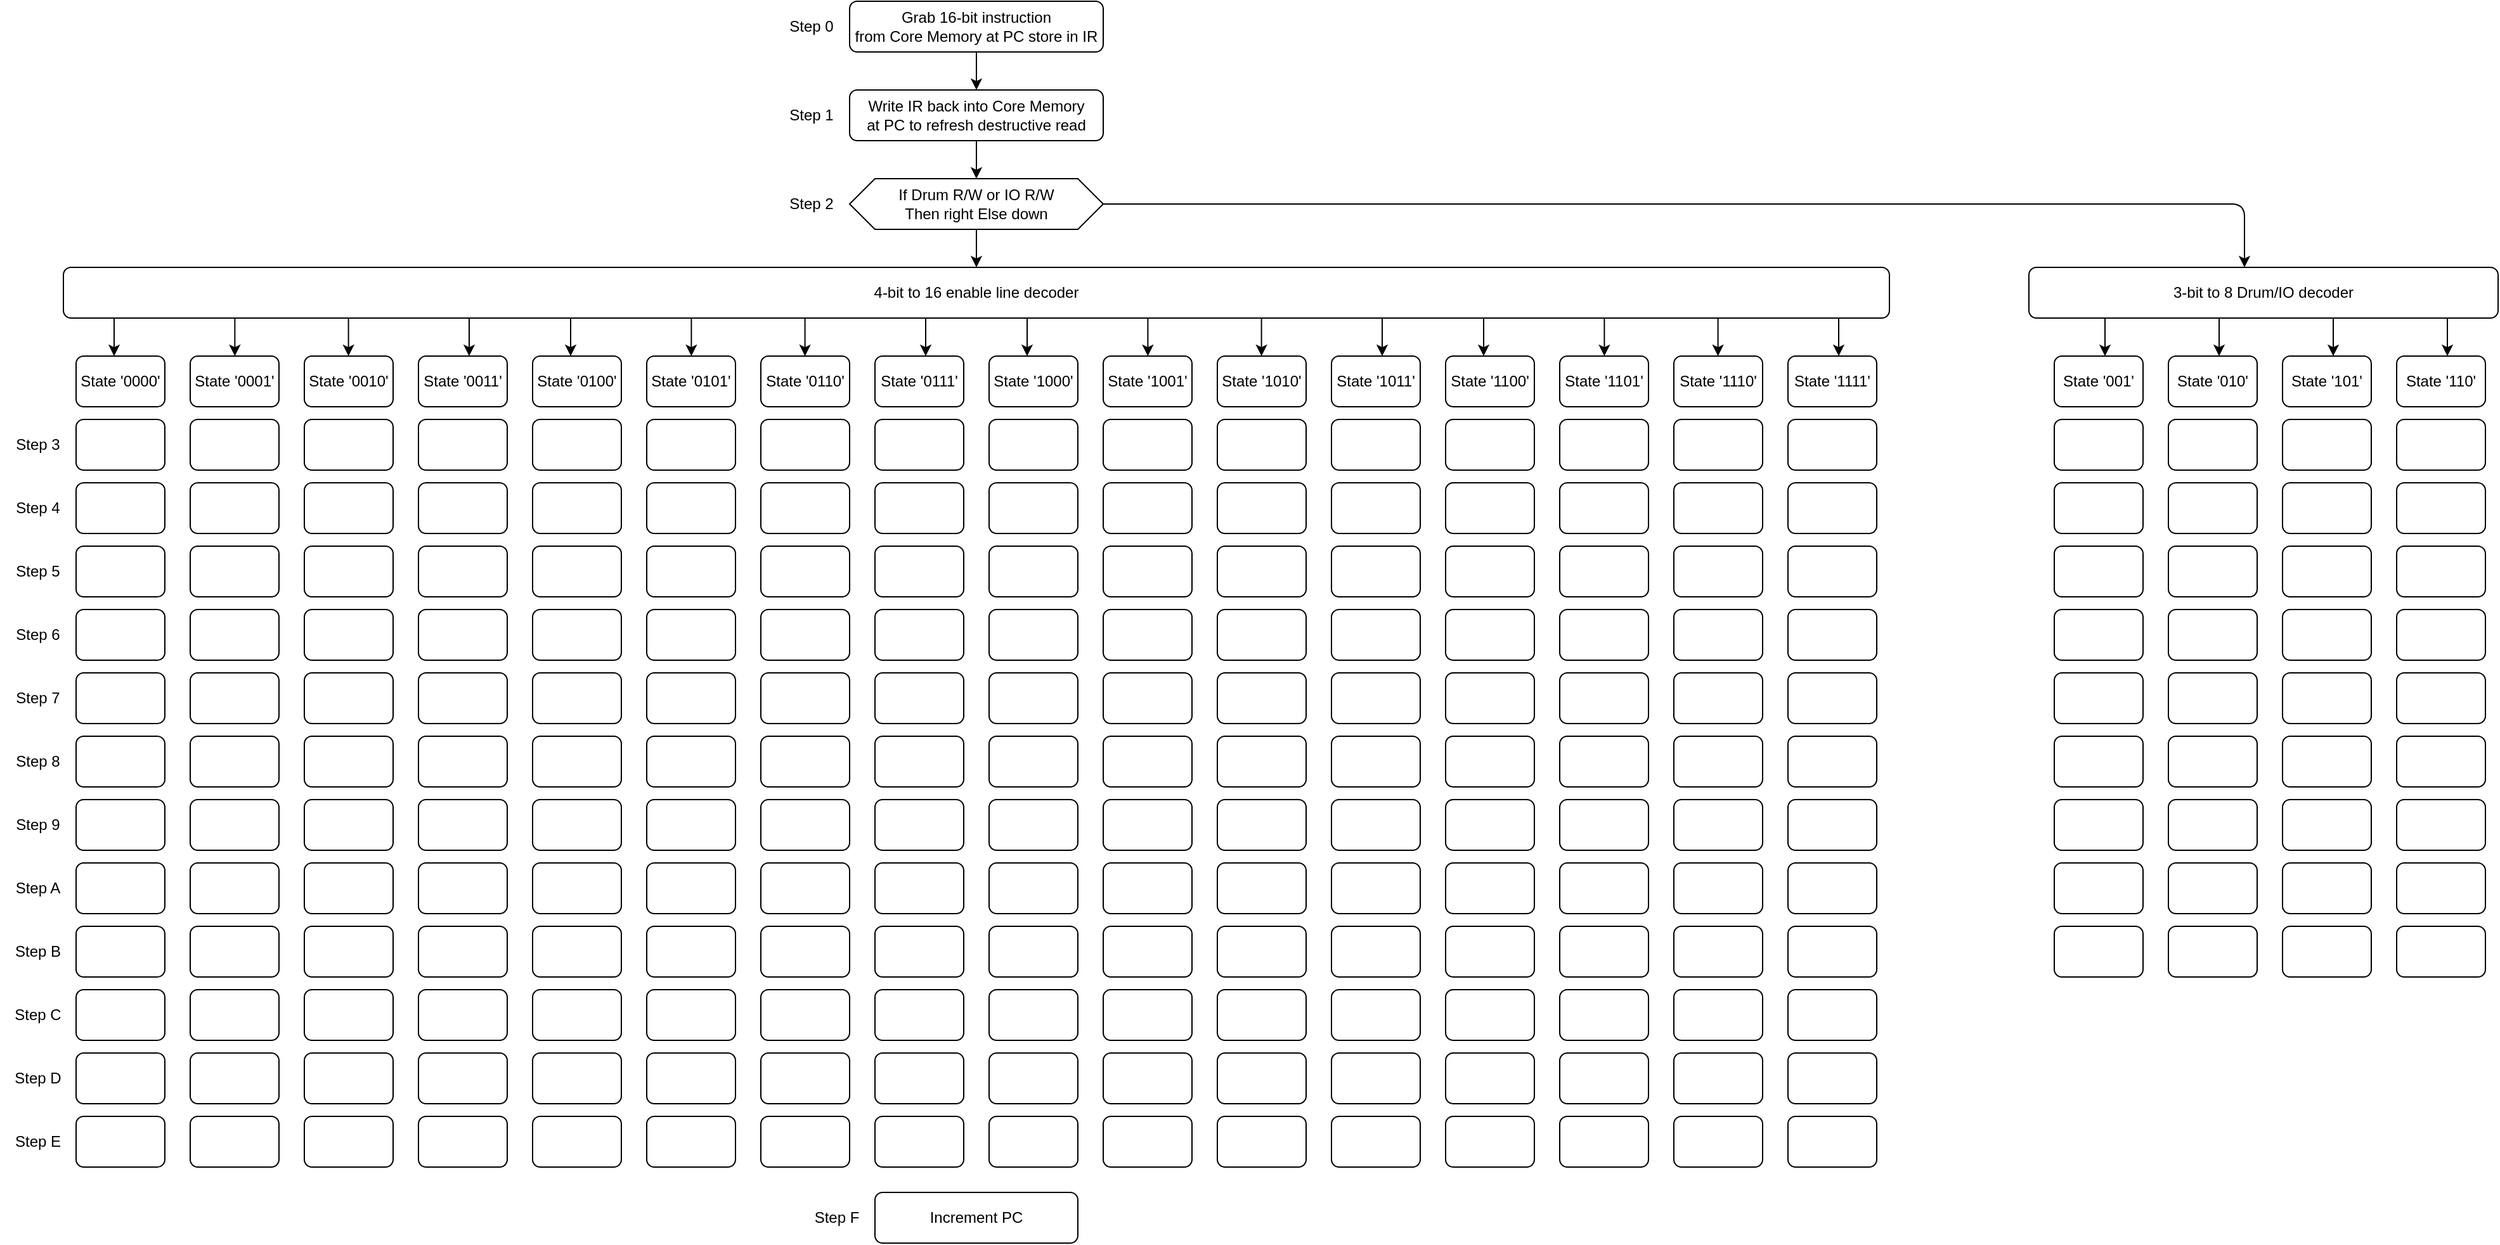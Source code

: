 <mxfile version="24.7.17">
  <diagram name="Page-1" id="-ZOmzpzyz5TQpYy-jb5N">
    <mxGraphModel dx="3240" dy="1407" grid="1" gridSize="10" guides="1" tooltips="1" connect="1" arrows="1" fold="1" page="1" pageScale="1" pageWidth="850" pageHeight="1100" math="0" shadow="0">
      <root>
        <mxCell id="0" />
        <mxCell id="1" parent="0" />
        <mxCell id="iZeeqE-felRHn36er2oS-2" value="If Drum R/W or IO R/W&lt;div&gt;Then right&amp;nbsp;&lt;span style=&quot;background-color: initial;&quot;&gt;Else down&lt;/span&gt;&lt;/div&gt;" style="shape=hexagon;perimeter=hexagonPerimeter2;whiteSpace=wrap;html=1;fixedSize=1;" parent="1" vertex="1">
          <mxGeometry x="-100" y="220" width="200" height="40" as="geometry" />
        </mxCell>
        <mxCell id="iZeeqE-felRHn36er2oS-7" value="Grab 16-bit instruction&lt;div&gt;from Core Memory at PC store in IR&lt;/div&gt;" style="rounded=1;whiteSpace=wrap;html=1;" parent="1" vertex="1">
          <mxGeometry x="-100" y="80" width="200" height="40" as="geometry" />
        </mxCell>
        <mxCell id="iZeeqE-felRHn36er2oS-17" value="State &#39;0000&#39;" style="rounded=1;whiteSpace=wrap;html=1;" parent="1" vertex="1">
          <mxGeometry x="-710" y="360" width="70" height="40" as="geometry" />
        </mxCell>
        <mxCell id="iZeeqE-felRHn36er2oS-18" value="" style="endArrow=classic;html=1;rounded=0;exitX=0.5;exitY=1;exitDx=0;exitDy=0;entryX=0.5;entryY=0;entryDx=0;entryDy=0;" parent="1" source="iZeeqE-felRHn36er2oS-7" edge="1">
          <mxGeometry width="50" height="50" relative="1" as="geometry">
            <mxPoint x="100" y="140" as="sourcePoint" />
            <mxPoint y="150" as="targetPoint" />
          </mxGeometry>
        </mxCell>
        <mxCell id="HW3E6B3zxRdl9fnHACI2-1" value="State &#39;0001&#39;" style="rounded=1;whiteSpace=wrap;html=1;" parent="1" vertex="1">
          <mxGeometry x="-620" y="360" width="70" height="40" as="geometry" />
        </mxCell>
        <mxCell id="HW3E6B3zxRdl9fnHACI2-2" value="State &#39;0010&#39;" style="rounded=1;whiteSpace=wrap;html=1;" parent="1" vertex="1">
          <mxGeometry x="-530" y="360" width="70" height="40" as="geometry" />
        </mxCell>
        <mxCell id="HW3E6B3zxRdl9fnHACI2-3" value="State &#39;0011&#39;" style="rounded=1;whiteSpace=wrap;html=1;" parent="1" vertex="1">
          <mxGeometry x="-440" y="360" width="70" height="40" as="geometry" />
        </mxCell>
        <mxCell id="HW3E6B3zxRdl9fnHACI2-4" value="State &#39;0100&#39;" style="rounded=1;whiteSpace=wrap;html=1;" parent="1" vertex="1">
          <mxGeometry x="-350" y="360" width="70" height="40" as="geometry" />
        </mxCell>
        <mxCell id="HW3E6B3zxRdl9fnHACI2-5" value="State &#39;0101&#39;" style="rounded=1;whiteSpace=wrap;html=1;" parent="1" vertex="1">
          <mxGeometry x="-260" y="360" width="70" height="40" as="geometry" />
        </mxCell>
        <mxCell id="HW3E6B3zxRdl9fnHACI2-6" value="State &#39;0110&#39;" style="rounded=1;whiteSpace=wrap;html=1;" parent="1" vertex="1">
          <mxGeometry x="-170" y="360" width="70" height="40" as="geometry" />
        </mxCell>
        <mxCell id="HW3E6B3zxRdl9fnHACI2-7" value="State &#39;0111&#39;" style="rounded=1;whiteSpace=wrap;html=1;" parent="1" vertex="1">
          <mxGeometry x="-80" y="360" width="70" height="40" as="geometry" />
        </mxCell>
        <mxCell id="HW3E6B3zxRdl9fnHACI2-8" value="State &#39;1000&#39;" style="rounded=1;whiteSpace=wrap;html=1;" parent="1" vertex="1">
          <mxGeometry x="10" y="360" width="70" height="40" as="geometry" />
        </mxCell>
        <mxCell id="HW3E6B3zxRdl9fnHACI2-9" value="State &#39;1001&#39;" style="rounded=1;whiteSpace=wrap;html=1;" parent="1" vertex="1">
          <mxGeometry x="100" y="360" width="70" height="40" as="geometry" />
        </mxCell>
        <mxCell id="HW3E6B3zxRdl9fnHACI2-10" value="State &#39;1010&#39;" style="rounded=1;whiteSpace=wrap;html=1;" parent="1" vertex="1">
          <mxGeometry x="190" y="360" width="70" height="40" as="geometry" />
        </mxCell>
        <mxCell id="HW3E6B3zxRdl9fnHACI2-11" value="State &#39;1011&#39;" style="rounded=1;whiteSpace=wrap;html=1;" parent="1" vertex="1">
          <mxGeometry x="280" y="360" width="70" height="40" as="geometry" />
        </mxCell>
        <mxCell id="HW3E6B3zxRdl9fnHACI2-12" value="State &#39;1100&#39;" style="rounded=1;whiteSpace=wrap;html=1;" parent="1" vertex="1">
          <mxGeometry x="370" y="360" width="70" height="40" as="geometry" />
        </mxCell>
        <mxCell id="HW3E6B3zxRdl9fnHACI2-13" value="State &#39;1101&#39;" style="rounded=1;whiteSpace=wrap;html=1;" parent="1" vertex="1">
          <mxGeometry x="460" y="360" width="70" height="40" as="geometry" />
        </mxCell>
        <mxCell id="HW3E6B3zxRdl9fnHACI2-14" value="State &#39;1110&#39;" style="rounded=1;whiteSpace=wrap;html=1;" parent="1" vertex="1">
          <mxGeometry x="550" y="360" width="70" height="40" as="geometry" />
        </mxCell>
        <mxCell id="HW3E6B3zxRdl9fnHACI2-15" value="State &#39;1111&#39;" style="rounded=1;whiteSpace=wrap;html=1;" parent="1" vertex="1">
          <mxGeometry x="640" y="360" width="70" height="40" as="geometry" />
        </mxCell>
        <mxCell id="HW3E6B3zxRdl9fnHACI2-16" value="Step 0" style="text;html=1;align=center;verticalAlign=middle;whiteSpace=wrap;rounded=0;" parent="1" vertex="1">
          <mxGeometry x="-160" y="85" width="60" height="30" as="geometry" />
        </mxCell>
        <mxCell id="HW3E6B3zxRdl9fnHACI2-17" value="Step 1" style="text;html=1;align=center;verticalAlign=middle;whiteSpace=wrap;rounded=0;" parent="1" vertex="1">
          <mxGeometry x="-160" y="155" width="60" height="30" as="geometry" />
        </mxCell>
        <mxCell id="HW3E6B3zxRdl9fnHACI2-18" value="Step 2" style="text;html=1;align=center;verticalAlign=middle;whiteSpace=wrap;rounded=0;" parent="1" vertex="1">
          <mxGeometry x="-160" y="225" width="60" height="30" as="geometry" />
        </mxCell>
        <mxCell id="HW3E6B3zxRdl9fnHACI2-20" value="Step 3" style="text;html=1;align=center;verticalAlign=middle;whiteSpace=wrap;rounded=0;" parent="1" vertex="1">
          <mxGeometry x="-770" y="415" width="60" height="30" as="geometry" />
        </mxCell>
        <mxCell id="HW3E6B3zxRdl9fnHACI2-21" value="Step 4" style="text;html=1;align=center;verticalAlign=middle;whiteSpace=wrap;rounded=0;" parent="1" vertex="1">
          <mxGeometry x="-770" y="465" width="60" height="30" as="geometry" />
        </mxCell>
        <mxCell id="HW3E6B3zxRdl9fnHACI2-22" value="Step 5" style="text;html=1;align=center;verticalAlign=middle;whiteSpace=wrap;rounded=0;" parent="1" vertex="1">
          <mxGeometry x="-770" y="515" width="60" height="30" as="geometry" />
        </mxCell>
        <mxCell id="HW3E6B3zxRdl9fnHACI2-23" value="" style="rounded=1;whiteSpace=wrap;html=1;" parent="1" vertex="1">
          <mxGeometry x="-710" y="410" width="70" height="40" as="geometry" />
        </mxCell>
        <mxCell id="HW3E6B3zxRdl9fnHACI2-24" value="" style="rounded=1;whiteSpace=wrap;html=1;" parent="1" vertex="1">
          <mxGeometry x="-710" y="460" width="70" height="40" as="geometry" />
        </mxCell>
        <mxCell id="HW3E6B3zxRdl9fnHACI2-25" value="" style="rounded=1;whiteSpace=wrap;html=1;" parent="1" vertex="1">
          <mxGeometry x="-710" y="510" width="70" height="40" as="geometry" />
        </mxCell>
        <mxCell id="HW3E6B3zxRdl9fnHACI2-26" value="" style="rounded=1;whiteSpace=wrap;html=1;" parent="1" vertex="1">
          <mxGeometry x="-710" y="560" width="70" height="40" as="geometry" />
        </mxCell>
        <mxCell id="HW3E6B3zxRdl9fnHACI2-27" value="" style="rounded=1;whiteSpace=wrap;html=1;" parent="1" vertex="1">
          <mxGeometry x="-710" y="610" width="70" height="40" as="geometry" />
        </mxCell>
        <mxCell id="HW3E6B3zxRdl9fnHACI2-28" value="" style="rounded=1;whiteSpace=wrap;html=1;" parent="1" vertex="1">
          <mxGeometry x="-710" y="660" width="70" height="40" as="geometry" />
        </mxCell>
        <mxCell id="HW3E6B3zxRdl9fnHACI2-29" value="" style="rounded=1;whiteSpace=wrap;html=1;" parent="1" vertex="1">
          <mxGeometry x="-710" y="710" width="70" height="40" as="geometry" />
        </mxCell>
        <mxCell id="HW3E6B3zxRdl9fnHACI2-30" value="" style="rounded=1;whiteSpace=wrap;html=1;" parent="1" vertex="1">
          <mxGeometry x="-710" y="760" width="70" height="40" as="geometry" />
        </mxCell>
        <mxCell id="HW3E6B3zxRdl9fnHACI2-31" value="" style="rounded=1;whiteSpace=wrap;html=1;" parent="1" vertex="1">
          <mxGeometry x="-710" y="810" width="70" height="40" as="geometry" />
        </mxCell>
        <mxCell id="HW3E6B3zxRdl9fnHACI2-32" value="" style="rounded=1;whiteSpace=wrap;html=1;" parent="1" vertex="1">
          <mxGeometry x="-620" y="410" width="70" height="40" as="geometry" />
        </mxCell>
        <mxCell id="HW3E6B3zxRdl9fnHACI2-33" value="" style="rounded=1;whiteSpace=wrap;html=1;" parent="1" vertex="1">
          <mxGeometry x="-620" y="460" width="70" height="40" as="geometry" />
        </mxCell>
        <mxCell id="HW3E6B3zxRdl9fnHACI2-34" value="" style="rounded=1;whiteSpace=wrap;html=1;" parent="1" vertex="1">
          <mxGeometry x="-620" y="510" width="70" height="40" as="geometry" />
        </mxCell>
        <mxCell id="HW3E6B3zxRdl9fnHACI2-35" value="" style="rounded=1;whiteSpace=wrap;html=1;" parent="1" vertex="1">
          <mxGeometry x="-620" y="560" width="70" height="40" as="geometry" />
        </mxCell>
        <mxCell id="HW3E6B3zxRdl9fnHACI2-36" value="" style="rounded=1;whiteSpace=wrap;html=1;" parent="1" vertex="1">
          <mxGeometry x="-620" y="610" width="70" height="40" as="geometry" />
        </mxCell>
        <mxCell id="HW3E6B3zxRdl9fnHACI2-37" value="" style="rounded=1;whiteSpace=wrap;html=1;" parent="1" vertex="1">
          <mxGeometry x="-620" y="660" width="70" height="40" as="geometry" />
        </mxCell>
        <mxCell id="HW3E6B3zxRdl9fnHACI2-38" value="" style="rounded=1;whiteSpace=wrap;html=1;" parent="1" vertex="1">
          <mxGeometry x="-620" y="710" width="70" height="40" as="geometry" />
        </mxCell>
        <mxCell id="HW3E6B3zxRdl9fnHACI2-39" value="" style="rounded=1;whiteSpace=wrap;html=1;" parent="1" vertex="1">
          <mxGeometry x="-620" y="760" width="70" height="40" as="geometry" />
        </mxCell>
        <mxCell id="HW3E6B3zxRdl9fnHACI2-40" value="" style="rounded=1;whiteSpace=wrap;html=1;" parent="1" vertex="1">
          <mxGeometry x="-620" y="810" width="70" height="40" as="geometry" />
        </mxCell>
        <mxCell id="HW3E6B3zxRdl9fnHACI2-41" value="" style="rounded=1;whiteSpace=wrap;html=1;" parent="1" vertex="1">
          <mxGeometry x="-530" y="410" width="70" height="40" as="geometry" />
        </mxCell>
        <mxCell id="HW3E6B3zxRdl9fnHACI2-42" value="" style="rounded=1;whiteSpace=wrap;html=1;" parent="1" vertex="1">
          <mxGeometry x="-530" y="460" width="70" height="40" as="geometry" />
        </mxCell>
        <mxCell id="HW3E6B3zxRdl9fnHACI2-43" value="" style="rounded=1;whiteSpace=wrap;html=1;" parent="1" vertex="1">
          <mxGeometry x="-530" y="510" width="70" height="40" as="geometry" />
        </mxCell>
        <mxCell id="HW3E6B3zxRdl9fnHACI2-44" value="" style="rounded=1;whiteSpace=wrap;html=1;" parent="1" vertex="1">
          <mxGeometry x="-530" y="560" width="70" height="40" as="geometry" />
        </mxCell>
        <mxCell id="HW3E6B3zxRdl9fnHACI2-45" value="" style="rounded=1;whiteSpace=wrap;html=1;" parent="1" vertex="1">
          <mxGeometry x="-530" y="610" width="70" height="40" as="geometry" />
        </mxCell>
        <mxCell id="HW3E6B3zxRdl9fnHACI2-46" value="" style="rounded=1;whiteSpace=wrap;html=1;" parent="1" vertex="1">
          <mxGeometry x="-530" y="660" width="70" height="40" as="geometry" />
        </mxCell>
        <mxCell id="HW3E6B3zxRdl9fnHACI2-47" value="" style="rounded=1;whiteSpace=wrap;html=1;" parent="1" vertex="1">
          <mxGeometry x="-530" y="710" width="70" height="40" as="geometry" />
        </mxCell>
        <mxCell id="HW3E6B3zxRdl9fnHACI2-48" value="" style="rounded=1;whiteSpace=wrap;html=1;" parent="1" vertex="1">
          <mxGeometry x="-530" y="760" width="70" height="40" as="geometry" />
        </mxCell>
        <mxCell id="HW3E6B3zxRdl9fnHACI2-49" value="" style="rounded=1;whiteSpace=wrap;html=1;" parent="1" vertex="1">
          <mxGeometry x="-530" y="810" width="70" height="40" as="geometry" />
        </mxCell>
        <mxCell id="HW3E6B3zxRdl9fnHACI2-50" value="" style="rounded=1;whiteSpace=wrap;html=1;" parent="1" vertex="1">
          <mxGeometry x="-440" y="410" width="70" height="40" as="geometry" />
        </mxCell>
        <mxCell id="HW3E6B3zxRdl9fnHACI2-51" value="" style="rounded=1;whiteSpace=wrap;html=1;" parent="1" vertex="1">
          <mxGeometry x="-440" y="460" width="70" height="40" as="geometry" />
        </mxCell>
        <mxCell id="HW3E6B3zxRdl9fnHACI2-52" value="" style="rounded=1;whiteSpace=wrap;html=1;" parent="1" vertex="1">
          <mxGeometry x="-440" y="510" width="70" height="40" as="geometry" />
        </mxCell>
        <mxCell id="HW3E6B3zxRdl9fnHACI2-53" value="" style="rounded=1;whiteSpace=wrap;html=1;" parent="1" vertex="1">
          <mxGeometry x="-440" y="560" width="70" height="40" as="geometry" />
        </mxCell>
        <mxCell id="HW3E6B3zxRdl9fnHACI2-54" value="" style="rounded=1;whiteSpace=wrap;html=1;" parent="1" vertex="1">
          <mxGeometry x="-440" y="610" width="70" height="40" as="geometry" />
        </mxCell>
        <mxCell id="HW3E6B3zxRdl9fnHACI2-55" value="" style="rounded=1;whiteSpace=wrap;html=1;" parent="1" vertex="1">
          <mxGeometry x="-440" y="660" width="70" height="40" as="geometry" />
        </mxCell>
        <mxCell id="HW3E6B3zxRdl9fnHACI2-56" value="" style="rounded=1;whiteSpace=wrap;html=1;" parent="1" vertex="1">
          <mxGeometry x="-440" y="710" width="70" height="40" as="geometry" />
        </mxCell>
        <mxCell id="HW3E6B3zxRdl9fnHACI2-57" value="" style="rounded=1;whiteSpace=wrap;html=1;" parent="1" vertex="1">
          <mxGeometry x="-440" y="760" width="70" height="40" as="geometry" />
        </mxCell>
        <mxCell id="HW3E6B3zxRdl9fnHACI2-58" value="" style="rounded=1;whiteSpace=wrap;html=1;" parent="1" vertex="1">
          <mxGeometry x="-440" y="810" width="70" height="40" as="geometry" />
        </mxCell>
        <mxCell id="HW3E6B3zxRdl9fnHACI2-59" value="" style="rounded=1;whiteSpace=wrap;html=1;" parent="1" vertex="1">
          <mxGeometry x="-350" y="410" width="70" height="40" as="geometry" />
        </mxCell>
        <mxCell id="HW3E6B3zxRdl9fnHACI2-60" value="" style="rounded=1;whiteSpace=wrap;html=1;" parent="1" vertex="1">
          <mxGeometry x="-350" y="460" width="70" height="40" as="geometry" />
        </mxCell>
        <mxCell id="HW3E6B3zxRdl9fnHACI2-61" value="" style="rounded=1;whiteSpace=wrap;html=1;" parent="1" vertex="1">
          <mxGeometry x="-350" y="510" width="70" height="40" as="geometry" />
        </mxCell>
        <mxCell id="HW3E6B3zxRdl9fnHACI2-62" value="" style="rounded=1;whiteSpace=wrap;html=1;" parent="1" vertex="1">
          <mxGeometry x="-350" y="560" width="70" height="40" as="geometry" />
        </mxCell>
        <mxCell id="HW3E6B3zxRdl9fnHACI2-63" value="" style="rounded=1;whiteSpace=wrap;html=1;" parent="1" vertex="1">
          <mxGeometry x="-350" y="610" width="70" height="40" as="geometry" />
        </mxCell>
        <mxCell id="HW3E6B3zxRdl9fnHACI2-64" value="" style="rounded=1;whiteSpace=wrap;html=1;" parent="1" vertex="1">
          <mxGeometry x="-350" y="660" width="70" height="40" as="geometry" />
        </mxCell>
        <mxCell id="HW3E6B3zxRdl9fnHACI2-65" value="" style="rounded=1;whiteSpace=wrap;html=1;" parent="1" vertex="1">
          <mxGeometry x="-350" y="710" width="70" height="40" as="geometry" />
        </mxCell>
        <mxCell id="HW3E6B3zxRdl9fnHACI2-66" value="" style="rounded=1;whiteSpace=wrap;html=1;" parent="1" vertex="1">
          <mxGeometry x="-350" y="760" width="70" height="40" as="geometry" />
        </mxCell>
        <mxCell id="HW3E6B3zxRdl9fnHACI2-67" value="" style="rounded=1;whiteSpace=wrap;html=1;" parent="1" vertex="1">
          <mxGeometry x="-350" y="810" width="70" height="40" as="geometry" />
        </mxCell>
        <mxCell id="HW3E6B3zxRdl9fnHACI2-68" value="" style="rounded=1;whiteSpace=wrap;html=1;" parent="1" vertex="1">
          <mxGeometry x="-260" y="410" width="70" height="40" as="geometry" />
        </mxCell>
        <mxCell id="HW3E6B3zxRdl9fnHACI2-69" value="" style="rounded=1;whiteSpace=wrap;html=1;" parent="1" vertex="1">
          <mxGeometry x="-260" y="460" width="70" height="40" as="geometry" />
        </mxCell>
        <mxCell id="HW3E6B3zxRdl9fnHACI2-70" value="" style="rounded=1;whiteSpace=wrap;html=1;" parent="1" vertex="1">
          <mxGeometry x="-260" y="510" width="70" height="40" as="geometry" />
        </mxCell>
        <mxCell id="HW3E6B3zxRdl9fnHACI2-71" value="" style="rounded=1;whiteSpace=wrap;html=1;" parent="1" vertex="1">
          <mxGeometry x="-260" y="560" width="70" height="40" as="geometry" />
        </mxCell>
        <mxCell id="HW3E6B3zxRdl9fnHACI2-72" value="" style="rounded=1;whiteSpace=wrap;html=1;" parent="1" vertex="1">
          <mxGeometry x="-260" y="610" width="70" height="40" as="geometry" />
        </mxCell>
        <mxCell id="HW3E6B3zxRdl9fnHACI2-73" value="" style="rounded=1;whiteSpace=wrap;html=1;" parent="1" vertex="1">
          <mxGeometry x="-260" y="660" width="70" height="40" as="geometry" />
        </mxCell>
        <mxCell id="HW3E6B3zxRdl9fnHACI2-74" value="" style="rounded=1;whiteSpace=wrap;html=1;" parent="1" vertex="1">
          <mxGeometry x="-260" y="710" width="70" height="40" as="geometry" />
        </mxCell>
        <mxCell id="HW3E6B3zxRdl9fnHACI2-75" value="" style="rounded=1;whiteSpace=wrap;html=1;" parent="1" vertex="1">
          <mxGeometry x="-260" y="760" width="70" height="40" as="geometry" />
        </mxCell>
        <mxCell id="HW3E6B3zxRdl9fnHACI2-76" value="" style="rounded=1;whiteSpace=wrap;html=1;" parent="1" vertex="1">
          <mxGeometry x="-260" y="810" width="70" height="40" as="geometry" />
        </mxCell>
        <mxCell id="HW3E6B3zxRdl9fnHACI2-77" value="" style="rounded=1;whiteSpace=wrap;html=1;" parent="1" vertex="1">
          <mxGeometry x="-170" y="410" width="70" height="40" as="geometry" />
        </mxCell>
        <mxCell id="HW3E6B3zxRdl9fnHACI2-78" value="" style="rounded=1;whiteSpace=wrap;html=1;" parent="1" vertex="1">
          <mxGeometry x="-170" y="460" width="70" height="40" as="geometry" />
        </mxCell>
        <mxCell id="HW3E6B3zxRdl9fnHACI2-79" value="" style="rounded=1;whiteSpace=wrap;html=1;" parent="1" vertex="1">
          <mxGeometry x="-170" y="510" width="70" height="40" as="geometry" />
        </mxCell>
        <mxCell id="HW3E6B3zxRdl9fnHACI2-80" value="" style="rounded=1;whiteSpace=wrap;html=1;" parent="1" vertex="1">
          <mxGeometry x="-170" y="560" width="70" height="40" as="geometry" />
        </mxCell>
        <mxCell id="HW3E6B3zxRdl9fnHACI2-81" value="" style="rounded=1;whiteSpace=wrap;html=1;" parent="1" vertex="1">
          <mxGeometry x="-170" y="610" width="70" height="40" as="geometry" />
        </mxCell>
        <mxCell id="HW3E6B3zxRdl9fnHACI2-82" value="" style="rounded=1;whiteSpace=wrap;html=1;" parent="1" vertex="1">
          <mxGeometry x="-170" y="660" width="70" height="40" as="geometry" />
        </mxCell>
        <mxCell id="HW3E6B3zxRdl9fnHACI2-83" value="" style="rounded=1;whiteSpace=wrap;html=1;" parent="1" vertex="1">
          <mxGeometry x="-170" y="710" width="70" height="40" as="geometry" />
        </mxCell>
        <mxCell id="HW3E6B3zxRdl9fnHACI2-84" value="" style="rounded=1;whiteSpace=wrap;html=1;" parent="1" vertex="1">
          <mxGeometry x="-170" y="760" width="70" height="40" as="geometry" />
        </mxCell>
        <mxCell id="HW3E6B3zxRdl9fnHACI2-85" value="" style="rounded=1;whiteSpace=wrap;html=1;" parent="1" vertex="1">
          <mxGeometry x="-170" y="810" width="70" height="40" as="geometry" />
        </mxCell>
        <mxCell id="HW3E6B3zxRdl9fnHACI2-86" value="" style="rounded=1;whiteSpace=wrap;html=1;" parent="1" vertex="1">
          <mxGeometry x="-80" y="410" width="70" height="40" as="geometry" />
        </mxCell>
        <mxCell id="HW3E6B3zxRdl9fnHACI2-87" value="" style="rounded=1;whiteSpace=wrap;html=1;" parent="1" vertex="1">
          <mxGeometry x="-80" y="460" width="70" height="40" as="geometry" />
        </mxCell>
        <mxCell id="HW3E6B3zxRdl9fnHACI2-88" value="" style="rounded=1;whiteSpace=wrap;html=1;" parent="1" vertex="1">
          <mxGeometry x="-80" y="510" width="70" height="40" as="geometry" />
        </mxCell>
        <mxCell id="HW3E6B3zxRdl9fnHACI2-89" value="" style="rounded=1;whiteSpace=wrap;html=1;" parent="1" vertex="1">
          <mxGeometry x="-80" y="560" width="70" height="40" as="geometry" />
        </mxCell>
        <mxCell id="HW3E6B3zxRdl9fnHACI2-90" value="" style="rounded=1;whiteSpace=wrap;html=1;" parent="1" vertex="1">
          <mxGeometry x="-80" y="610" width="70" height="40" as="geometry" />
        </mxCell>
        <mxCell id="HW3E6B3zxRdl9fnHACI2-91" value="" style="rounded=1;whiteSpace=wrap;html=1;" parent="1" vertex="1">
          <mxGeometry x="-80" y="660" width="70" height="40" as="geometry" />
        </mxCell>
        <mxCell id="HW3E6B3zxRdl9fnHACI2-92" value="" style="rounded=1;whiteSpace=wrap;html=1;" parent="1" vertex="1">
          <mxGeometry x="-80" y="710" width="70" height="40" as="geometry" />
        </mxCell>
        <mxCell id="HW3E6B3zxRdl9fnHACI2-93" value="" style="rounded=1;whiteSpace=wrap;html=1;" parent="1" vertex="1">
          <mxGeometry x="-80" y="760" width="70" height="40" as="geometry" />
        </mxCell>
        <mxCell id="HW3E6B3zxRdl9fnHACI2-94" value="" style="rounded=1;whiteSpace=wrap;html=1;" parent="1" vertex="1">
          <mxGeometry x="-80" y="810" width="70" height="40" as="geometry" />
        </mxCell>
        <mxCell id="HW3E6B3zxRdl9fnHACI2-95" value="" style="rounded=1;whiteSpace=wrap;html=1;" parent="1" vertex="1">
          <mxGeometry x="10" y="410" width="70" height="40" as="geometry" />
        </mxCell>
        <mxCell id="HW3E6B3zxRdl9fnHACI2-96" value="" style="rounded=1;whiteSpace=wrap;html=1;" parent="1" vertex="1">
          <mxGeometry x="10" y="460" width="70" height="40" as="geometry" />
        </mxCell>
        <mxCell id="HW3E6B3zxRdl9fnHACI2-97" value="" style="rounded=1;whiteSpace=wrap;html=1;" parent="1" vertex="1">
          <mxGeometry x="10" y="510" width="70" height="40" as="geometry" />
        </mxCell>
        <mxCell id="HW3E6B3zxRdl9fnHACI2-98" value="" style="rounded=1;whiteSpace=wrap;html=1;" parent="1" vertex="1">
          <mxGeometry x="10" y="560" width="70" height="40" as="geometry" />
        </mxCell>
        <mxCell id="HW3E6B3zxRdl9fnHACI2-99" value="" style="rounded=1;whiteSpace=wrap;html=1;" parent="1" vertex="1">
          <mxGeometry x="10" y="610" width="70" height="40" as="geometry" />
        </mxCell>
        <mxCell id="HW3E6B3zxRdl9fnHACI2-100" value="" style="rounded=1;whiteSpace=wrap;html=1;" parent="1" vertex="1">
          <mxGeometry x="10" y="660" width="70" height="40" as="geometry" />
        </mxCell>
        <mxCell id="HW3E6B3zxRdl9fnHACI2-101" value="" style="rounded=1;whiteSpace=wrap;html=1;" parent="1" vertex="1">
          <mxGeometry x="10" y="710" width="70" height="40" as="geometry" />
        </mxCell>
        <mxCell id="HW3E6B3zxRdl9fnHACI2-102" value="" style="rounded=1;whiteSpace=wrap;html=1;" parent="1" vertex="1">
          <mxGeometry x="10" y="760" width="70" height="40" as="geometry" />
        </mxCell>
        <mxCell id="HW3E6B3zxRdl9fnHACI2-103" value="" style="rounded=1;whiteSpace=wrap;html=1;" parent="1" vertex="1">
          <mxGeometry x="10" y="810" width="70" height="40" as="geometry" />
        </mxCell>
        <mxCell id="HW3E6B3zxRdl9fnHACI2-104" value="" style="rounded=1;whiteSpace=wrap;html=1;" parent="1" vertex="1">
          <mxGeometry x="100" y="410" width="70" height="40" as="geometry" />
        </mxCell>
        <mxCell id="HW3E6B3zxRdl9fnHACI2-105" value="" style="rounded=1;whiteSpace=wrap;html=1;" parent="1" vertex="1">
          <mxGeometry x="100" y="460" width="70" height="40" as="geometry" />
        </mxCell>
        <mxCell id="HW3E6B3zxRdl9fnHACI2-106" value="" style="rounded=1;whiteSpace=wrap;html=1;" parent="1" vertex="1">
          <mxGeometry x="100" y="510" width="70" height="40" as="geometry" />
        </mxCell>
        <mxCell id="HW3E6B3zxRdl9fnHACI2-107" value="" style="rounded=1;whiteSpace=wrap;html=1;" parent="1" vertex="1">
          <mxGeometry x="100" y="560" width="70" height="40" as="geometry" />
        </mxCell>
        <mxCell id="HW3E6B3zxRdl9fnHACI2-108" value="" style="rounded=1;whiteSpace=wrap;html=1;" parent="1" vertex="1">
          <mxGeometry x="100" y="610" width="70" height="40" as="geometry" />
        </mxCell>
        <mxCell id="HW3E6B3zxRdl9fnHACI2-109" value="" style="rounded=1;whiteSpace=wrap;html=1;" parent="1" vertex="1">
          <mxGeometry x="100" y="660" width="70" height="40" as="geometry" />
        </mxCell>
        <mxCell id="HW3E6B3zxRdl9fnHACI2-110" value="" style="rounded=1;whiteSpace=wrap;html=1;" parent="1" vertex="1">
          <mxGeometry x="100" y="710" width="70" height="40" as="geometry" />
        </mxCell>
        <mxCell id="HW3E6B3zxRdl9fnHACI2-111" value="" style="rounded=1;whiteSpace=wrap;html=1;" parent="1" vertex="1">
          <mxGeometry x="100" y="760" width="70" height="40" as="geometry" />
        </mxCell>
        <mxCell id="HW3E6B3zxRdl9fnHACI2-112" value="" style="rounded=1;whiteSpace=wrap;html=1;" parent="1" vertex="1">
          <mxGeometry x="100" y="810" width="70" height="40" as="geometry" />
        </mxCell>
        <mxCell id="HW3E6B3zxRdl9fnHACI2-113" value="" style="rounded=1;whiteSpace=wrap;html=1;" parent="1" vertex="1">
          <mxGeometry x="190" y="410" width="70" height="40" as="geometry" />
        </mxCell>
        <mxCell id="HW3E6B3zxRdl9fnHACI2-114" value="" style="rounded=1;whiteSpace=wrap;html=1;" parent="1" vertex="1">
          <mxGeometry x="190" y="460" width="70" height="40" as="geometry" />
        </mxCell>
        <mxCell id="HW3E6B3zxRdl9fnHACI2-115" value="" style="rounded=1;whiteSpace=wrap;html=1;" parent="1" vertex="1">
          <mxGeometry x="190" y="510" width="70" height="40" as="geometry" />
        </mxCell>
        <mxCell id="HW3E6B3zxRdl9fnHACI2-116" value="" style="rounded=1;whiteSpace=wrap;html=1;" parent="1" vertex="1">
          <mxGeometry x="190" y="560" width="70" height="40" as="geometry" />
        </mxCell>
        <mxCell id="HW3E6B3zxRdl9fnHACI2-117" value="" style="rounded=1;whiteSpace=wrap;html=1;" parent="1" vertex="1">
          <mxGeometry x="190" y="610" width="70" height="40" as="geometry" />
        </mxCell>
        <mxCell id="HW3E6B3zxRdl9fnHACI2-118" value="" style="rounded=1;whiteSpace=wrap;html=1;" parent="1" vertex="1">
          <mxGeometry x="190" y="660" width="70" height="40" as="geometry" />
        </mxCell>
        <mxCell id="HW3E6B3zxRdl9fnHACI2-119" value="" style="rounded=1;whiteSpace=wrap;html=1;" parent="1" vertex="1">
          <mxGeometry x="190" y="710" width="70" height="40" as="geometry" />
        </mxCell>
        <mxCell id="HW3E6B3zxRdl9fnHACI2-120" value="" style="rounded=1;whiteSpace=wrap;html=1;" parent="1" vertex="1">
          <mxGeometry x="190" y="760" width="70" height="40" as="geometry" />
        </mxCell>
        <mxCell id="HW3E6B3zxRdl9fnHACI2-121" value="" style="rounded=1;whiteSpace=wrap;html=1;" parent="1" vertex="1">
          <mxGeometry x="190" y="810" width="70" height="40" as="geometry" />
        </mxCell>
        <mxCell id="HW3E6B3zxRdl9fnHACI2-122" value="" style="rounded=1;whiteSpace=wrap;html=1;" parent="1" vertex="1">
          <mxGeometry x="280" y="410" width="70" height="40" as="geometry" />
        </mxCell>
        <mxCell id="HW3E6B3zxRdl9fnHACI2-123" value="" style="rounded=1;whiteSpace=wrap;html=1;" parent="1" vertex="1">
          <mxGeometry x="280" y="460" width="70" height="40" as="geometry" />
        </mxCell>
        <mxCell id="HW3E6B3zxRdl9fnHACI2-124" value="" style="rounded=1;whiteSpace=wrap;html=1;" parent="1" vertex="1">
          <mxGeometry x="280" y="510" width="70" height="40" as="geometry" />
        </mxCell>
        <mxCell id="HW3E6B3zxRdl9fnHACI2-125" value="" style="rounded=1;whiteSpace=wrap;html=1;" parent="1" vertex="1">
          <mxGeometry x="280" y="560" width="70" height="40" as="geometry" />
        </mxCell>
        <mxCell id="HW3E6B3zxRdl9fnHACI2-126" value="" style="rounded=1;whiteSpace=wrap;html=1;" parent="1" vertex="1">
          <mxGeometry x="280" y="610" width="70" height="40" as="geometry" />
        </mxCell>
        <mxCell id="HW3E6B3zxRdl9fnHACI2-127" value="" style="rounded=1;whiteSpace=wrap;html=1;" parent="1" vertex="1">
          <mxGeometry x="280" y="660" width="70" height="40" as="geometry" />
        </mxCell>
        <mxCell id="HW3E6B3zxRdl9fnHACI2-128" value="" style="rounded=1;whiteSpace=wrap;html=1;" parent="1" vertex="1">
          <mxGeometry x="280" y="710" width="70" height="40" as="geometry" />
        </mxCell>
        <mxCell id="HW3E6B3zxRdl9fnHACI2-129" value="" style="rounded=1;whiteSpace=wrap;html=1;" parent="1" vertex="1">
          <mxGeometry x="280" y="760" width="70" height="40" as="geometry" />
        </mxCell>
        <mxCell id="HW3E6B3zxRdl9fnHACI2-130" value="" style="rounded=1;whiteSpace=wrap;html=1;" parent="1" vertex="1">
          <mxGeometry x="280" y="810" width="70" height="40" as="geometry" />
        </mxCell>
        <mxCell id="HW3E6B3zxRdl9fnHACI2-131" value="" style="rounded=1;whiteSpace=wrap;html=1;" parent="1" vertex="1">
          <mxGeometry x="370" y="410" width="70" height="40" as="geometry" />
        </mxCell>
        <mxCell id="HW3E6B3zxRdl9fnHACI2-132" value="" style="rounded=1;whiteSpace=wrap;html=1;" parent="1" vertex="1">
          <mxGeometry x="370" y="460" width="70" height="40" as="geometry" />
        </mxCell>
        <mxCell id="HW3E6B3zxRdl9fnHACI2-133" value="" style="rounded=1;whiteSpace=wrap;html=1;" parent="1" vertex="1">
          <mxGeometry x="370" y="510" width="70" height="40" as="geometry" />
        </mxCell>
        <mxCell id="HW3E6B3zxRdl9fnHACI2-134" value="" style="rounded=1;whiteSpace=wrap;html=1;" parent="1" vertex="1">
          <mxGeometry x="370" y="560" width="70" height="40" as="geometry" />
        </mxCell>
        <mxCell id="HW3E6B3zxRdl9fnHACI2-135" value="" style="rounded=1;whiteSpace=wrap;html=1;" parent="1" vertex="1">
          <mxGeometry x="370" y="610" width="70" height="40" as="geometry" />
        </mxCell>
        <mxCell id="HW3E6B3zxRdl9fnHACI2-136" value="" style="rounded=1;whiteSpace=wrap;html=1;" parent="1" vertex="1">
          <mxGeometry x="370" y="660" width="70" height="40" as="geometry" />
        </mxCell>
        <mxCell id="HW3E6B3zxRdl9fnHACI2-137" value="" style="rounded=1;whiteSpace=wrap;html=1;" parent="1" vertex="1">
          <mxGeometry x="370" y="710" width="70" height="40" as="geometry" />
        </mxCell>
        <mxCell id="HW3E6B3zxRdl9fnHACI2-138" value="" style="rounded=1;whiteSpace=wrap;html=1;" parent="1" vertex="1">
          <mxGeometry x="370" y="760" width="70" height="40" as="geometry" />
        </mxCell>
        <mxCell id="HW3E6B3zxRdl9fnHACI2-139" value="" style="rounded=1;whiteSpace=wrap;html=1;" parent="1" vertex="1">
          <mxGeometry x="370" y="810" width="70" height="40" as="geometry" />
        </mxCell>
        <mxCell id="HW3E6B3zxRdl9fnHACI2-140" value="" style="rounded=1;whiteSpace=wrap;html=1;" parent="1" vertex="1">
          <mxGeometry x="460" y="410" width="70" height="40" as="geometry" />
        </mxCell>
        <mxCell id="HW3E6B3zxRdl9fnHACI2-141" value="" style="rounded=1;whiteSpace=wrap;html=1;" parent="1" vertex="1">
          <mxGeometry x="460" y="460" width="70" height="40" as="geometry" />
        </mxCell>
        <mxCell id="HW3E6B3zxRdl9fnHACI2-142" value="" style="rounded=1;whiteSpace=wrap;html=1;" parent="1" vertex="1">
          <mxGeometry x="460" y="510" width="70" height="40" as="geometry" />
        </mxCell>
        <mxCell id="HW3E6B3zxRdl9fnHACI2-143" value="" style="rounded=1;whiteSpace=wrap;html=1;" parent="1" vertex="1">
          <mxGeometry x="460" y="560" width="70" height="40" as="geometry" />
        </mxCell>
        <mxCell id="HW3E6B3zxRdl9fnHACI2-144" value="" style="rounded=1;whiteSpace=wrap;html=1;" parent="1" vertex="1">
          <mxGeometry x="460" y="610" width="70" height="40" as="geometry" />
        </mxCell>
        <mxCell id="HW3E6B3zxRdl9fnHACI2-145" value="" style="rounded=1;whiteSpace=wrap;html=1;" parent="1" vertex="1">
          <mxGeometry x="460" y="660" width="70" height="40" as="geometry" />
        </mxCell>
        <mxCell id="HW3E6B3zxRdl9fnHACI2-146" value="" style="rounded=1;whiteSpace=wrap;html=1;" parent="1" vertex="1">
          <mxGeometry x="460" y="710" width="70" height="40" as="geometry" />
        </mxCell>
        <mxCell id="HW3E6B3zxRdl9fnHACI2-147" value="" style="rounded=1;whiteSpace=wrap;html=1;" parent="1" vertex="1">
          <mxGeometry x="460" y="760" width="70" height="40" as="geometry" />
        </mxCell>
        <mxCell id="HW3E6B3zxRdl9fnHACI2-148" value="" style="rounded=1;whiteSpace=wrap;html=1;" parent="1" vertex="1">
          <mxGeometry x="460" y="810" width="70" height="40" as="geometry" />
        </mxCell>
        <mxCell id="HW3E6B3zxRdl9fnHACI2-149" value="" style="rounded=1;whiteSpace=wrap;html=1;" parent="1" vertex="1">
          <mxGeometry x="550" y="410" width="70" height="40" as="geometry" />
        </mxCell>
        <mxCell id="HW3E6B3zxRdl9fnHACI2-150" value="" style="rounded=1;whiteSpace=wrap;html=1;" parent="1" vertex="1">
          <mxGeometry x="550" y="460" width="70" height="40" as="geometry" />
        </mxCell>
        <mxCell id="HW3E6B3zxRdl9fnHACI2-151" value="" style="rounded=1;whiteSpace=wrap;html=1;" parent="1" vertex="1">
          <mxGeometry x="550" y="510" width="70" height="40" as="geometry" />
        </mxCell>
        <mxCell id="HW3E6B3zxRdl9fnHACI2-152" value="" style="rounded=1;whiteSpace=wrap;html=1;" parent="1" vertex="1">
          <mxGeometry x="550" y="560" width="70" height="40" as="geometry" />
        </mxCell>
        <mxCell id="HW3E6B3zxRdl9fnHACI2-153" value="" style="rounded=1;whiteSpace=wrap;html=1;" parent="1" vertex="1">
          <mxGeometry x="550" y="610" width="70" height="40" as="geometry" />
        </mxCell>
        <mxCell id="HW3E6B3zxRdl9fnHACI2-154" value="" style="rounded=1;whiteSpace=wrap;html=1;" parent="1" vertex="1">
          <mxGeometry x="550" y="660" width="70" height="40" as="geometry" />
        </mxCell>
        <mxCell id="HW3E6B3zxRdl9fnHACI2-155" value="" style="rounded=1;whiteSpace=wrap;html=1;" parent="1" vertex="1">
          <mxGeometry x="550" y="710" width="70" height="40" as="geometry" />
        </mxCell>
        <mxCell id="HW3E6B3zxRdl9fnHACI2-156" value="" style="rounded=1;whiteSpace=wrap;html=1;" parent="1" vertex="1">
          <mxGeometry x="550" y="760" width="70" height="40" as="geometry" />
        </mxCell>
        <mxCell id="HW3E6B3zxRdl9fnHACI2-157" value="" style="rounded=1;whiteSpace=wrap;html=1;" parent="1" vertex="1">
          <mxGeometry x="550" y="810" width="70" height="40" as="geometry" />
        </mxCell>
        <mxCell id="HW3E6B3zxRdl9fnHACI2-158" value="" style="rounded=1;whiteSpace=wrap;html=1;" parent="1" vertex="1">
          <mxGeometry x="640" y="410" width="70" height="40" as="geometry" />
        </mxCell>
        <mxCell id="HW3E6B3zxRdl9fnHACI2-159" value="" style="rounded=1;whiteSpace=wrap;html=1;" parent="1" vertex="1">
          <mxGeometry x="640" y="460" width="70" height="40" as="geometry" />
        </mxCell>
        <mxCell id="HW3E6B3zxRdl9fnHACI2-160" value="" style="rounded=1;whiteSpace=wrap;html=1;" parent="1" vertex="1">
          <mxGeometry x="640" y="510" width="70" height="40" as="geometry" />
        </mxCell>
        <mxCell id="HW3E6B3zxRdl9fnHACI2-161" value="" style="rounded=1;whiteSpace=wrap;html=1;" parent="1" vertex="1">
          <mxGeometry x="640" y="560" width="70" height="40" as="geometry" />
        </mxCell>
        <mxCell id="HW3E6B3zxRdl9fnHACI2-162" value="" style="rounded=1;whiteSpace=wrap;html=1;" parent="1" vertex="1">
          <mxGeometry x="640" y="610" width="70" height="40" as="geometry" />
        </mxCell>
        <mxCell id="HW3E6B3zxRdl9fnHACI2-163" value="" style="rounded=1;whiteSpace=wrap;html=1;" parent="1" vertex="1">
          <mxGeometry x="640" y="660" width="70" height="40" as="geometry" />
        </mxCell>
        <mxCell id="HW3E6B3zxRdl9fnHACI2-164" value="" style="rounded=1;whiteSpace=wrap;html=1;" parent="1" vertex="1">
          <mxGeometry x="640" y="710" width="70" height="40" as="geometry" />
        </mxCell>
        <mxCell id="HW3E6B3zxRdl9fnHACI2-165" value="" style="rounded=1;whiteSpace=wrap;html=1;" parent="1" vertex="1">
          <mxGeometry x="640" y="760" width="70" height="40" as="geometry" />
        </mxCell>
        <mxCell id="HW3E6B3zxRdl9fnHACI2-166" value="" style="rounded=1;whiteSpace=wrap;html=1;" parent="1" vertex="1">
          <mxGeometry x="640" y="810" width="70" height="40" as="geometry" />
        </mxCell>
        <mxCell id="HW3E6B3zxRdl9fnHACI2-167" value="Increment PC" style="rounded=1;whiteSpace=wrap;html=1;" parent="1" vertex="1">
          <mxGeometry x="-80" y="1020" width="160" height="40" as="geometry" />
        </mxCell>
        <mxCell id="HW3E6B3zxRdl9fnHACI2-168" value="Step 6" style="text;html=1;align=center;verticalAlign=middle;whiteSpace=wrap;rounded=0;" parent="1" vertex="1">
          <mxGeometry x="-770" y="565" width="60" height="30" as="geometry" />
        </mxCell>
        <mxCell id="HW3E6B3zxRdl9fnHACI2-170" value="Step 7" style="text;html=1;align=center;verticalAlign=middle;whiteSpace=wrap;rounded=0;" parent="1" vertex="1">
          <mxGeometry x="-770" y="615" width="60" height="30" as="geometry" />
        </mxCell>
        <mxCell id="HW3E6B3zxRdl9fnHACI2-171" value="Step 8" style="text;html=1;align=center;verticalAlign=middle;whiteSpace=wrap;rounded=0;" parent="1" vertex="1">
          <mxGeometry x="-770" y="665" width="60" height="30" as="geometry" />
        </mxCell>
        <mxCell id="HW3E6B3zxRdl9fnHACI2-172" value="Step 9" style="text;html=1;align=center;verticalAlign=middle;whiteSpace=wrap;rounded=0;" parent="1" vertex="1">
          <mxGeometry x="-770" y="715" width="60" height="30" as="geometry" />
        </mxCell>
        <mxCell id="HW3E6B3zxRdl9fnHACI2-173" value="Step A" style="text;html=1;align=center;verticalAlign=middle;whiteSpace=wrap;rounded=0;" parent="1" vertex="1">
          <mxGeometry x="-770" y="765" width="60" height="30" as="geometry" />
        </mxCell>
        <mxCell id="HW3E6B3zxRdl9fnHACI2-174" value="Step B" style="text;html=1;align=center;verticalAlign=middle;whiteSpace=wrap;rounded=0;" parent="1" vertex="1">
          <mxGeometry x="-770" y="815" width="60" height="30" as="geometry" />
        </mxCell>
        <mxCell id="HW3E6B3zxRdl9fnHACI2-175" value="Step C" style="text;html=1;align=center;verticalAlign=middle;whiteSpace=wrap;rounded=0;" parent="1" vertex="1">
          <mxGeometry x="-770" y="865" width="60" height="30" as="geometry" />
        </mxCell>
        <mxCell id="HW3E6B3zxRdl9fnHACI2-176" value="Step D" style="text;html=1;align=center;verticalAlign=middle;whiteSpace=wrap;rounded=0;" parent="1" vertex="1">
          <mxGeometry x="-770" y="915" width="60" height="30" as="geometry" />
        </mxCell>
        <mxCell id="HW3E6B3zxRdl9fnHACI2-178" value="Step E" style="text;html=1;align=center;verticalAlign=middle;whiteSpace=wrap;rounded=0;" parent="1" vertex="1">
          <mxGeometry x="-770" y="965" width="60" height="30" as="geometry" />
        </mxCell>
        <mxCell id="HW3E6B3zxRdl9fnHACI2-179" value="Step F" style="text;html=1;align=center;verticalAlign=middle;whiteSpace=wrap;rounded=0;" parent="1" vertex="1">
          <mxGeometry x="-140" y="1025" width="60" height="30" as="geometry" />
        </mxCell>
        <mxCell id="HW3E6B3zxRdl9fnHACI2-180" value="4-bit to 16 enable line decoder" style="rounded=1;whiteSpace=wrap;html=1;" parent="1" vertex="1">
          <mxGeometry x="-720" y="290" width="1440" height="40" as="geometry" />
        </mxCell>
        <mxCell id="HW3E6B3zxRdl9fnHACI2-181" value="" style="endArrow=classic;html=1;rounded=0;exitX=0.5;exitY=1;exitDx=0;exitDy=0;" parent="1" edge="1">
          <mxGeometry width="50" height="50" relative="1" as="geometry">
            <mxPoint x="-40" y="330" as="sourcePoint" />
            <mxPoint x="-40" y="360" as="targetPoint" />
          </mxGeometry>
        </mxCell>
        <mxCell id="HW3E6B3zxRdl9fnHACI2-182" value="" style="endArrow=classic;html=1;rounded=0;exitX=0.5;exitY=1;exitDx=0;exitDy=0;" parent="1" edge="1">
          <mxGeometry width="50" height="50" relative="1" as="geometry">
            <mxPoint x="-135.2" y="330" as="sourcePoint" />
            <mxPoint x="-135.2" y="360" as="targetPoint" />
          </mxGeometry>
        </mxCell>
        <mxCell id="HW3E6B3zxRdl9fnHACI2-183" value="" style="endArrow=classic;html=1;rounded=0;exitX=0.5;exitY=1;exitDx=0;exitDy=0;" parent="1" edge="1">
          <mxGeometry width="50" height="50" relative="1" as="geometry">
            <mxPoint x="-224.8" y="330" as="sourcePoint" />
            <mxPoint x="-224.8" y="360" as="targetPoint" />
          </mxGeometry>
        </mxCell>
        <mxCell id="HW3E6B3zxRdl9fnHACI2-184" value="" style="endArrow=classic;html=1;rounded=0;exitX=0.5;exitY=1;exitDx=0;exitDy=0;" parent="1" edge="1">
          <mxGeometry width="50" height="50" relative="1" as="geometry">
            <mxPoint x="-320" y="330" as="sourcePoint" />
            <mxPoint x="-320" y="360" as="targetPoint" />
          </mxGeometry>
        </mxCell>
        <mxCell id="HW3E6B3zxRdl9fnHACI2-185" value="" style="endArrow=classic;html=1;rounded=0;exitX=0.5;exitY=1;exitDx=0;exitDy=0;" parent="1" edge="1">
          <mxGeometry width="50" height="50" relative="1" as="geometry">
            <mxPoint x="-400" y="330" as="sourcePoint" />
            <mxPoint x="-400" y="360" as="targetPoint" />
          </mxGeometry>
        </mxCell>
        <mxCell id="HW3E6B3zxRdl9fnHACI2-186" value="" style="endArrow=classic;html=1;rounded=0;exitX=0.5;exitY=1;exitDx=0;exitDy=0;" parent="1" edge="1">
          <mxGeometry width="50" height="50" relative="1" as="geometry">
            <mxPoint x="-495.2" y="330" as="sourcePoint" />
            <mxPoint x="-495.2" y="360" as="targetPoint" />
          </mxGeometry>
        </mxCell>
        <mxCell id="HW3E6B3zxRdl9fnHACI2-187" value="" style="endArrow=classic;html=1;rounded=0;exitX=0.5;exitY=1;exitDx=0;exitDy=0;" parent="1" edge="1">
          <mxGeometry width="50" height="50" relative="1" as="geometry">
            <mxPoint x="-584.8" y="330" as="sourcePoint" />
            <mxPoint x="-584.8" y="360" as="targetPoint" />
          </mxGeometry>
        </mxCell>
        <mxCell id="HW3E6B3zxRdl9fnHACI2-188" value="" style="endArrow=classic;html=1;rounded=0;exitX=0.5;exitY=1;exitDx=0;exitDy=0;" parent="1" edge="1">
          <mxGeometry width="50" height="50" relative="1" as="geometry">
            <mxPoint x="-680" y="330" as="sourcePoint" />
            <mxPoint x="-680" y="360" as="targetPoint" />
          </mxGeometry>
        </mxCell>
        <mxCell id="HW3E6B3zxRdl9fnHACI2-189" value="" style="endArrow=classic;html=1;rounded=0;exitX=0.5;exitY=1;exitDx=0;exitDy=0;" parent="1" edge="1">
          <mxGeometry width="50" height="50" relative="1" as="geometry">
            <mxPoint x="680" y="330" as="sourcePoint" />
            <mxPoint x="680" y="360" as="targetPoint" />
          </mxGeometry>
        </mxCell>
        <mxCell id="HW3E6B3zxRdl9fnHACI2-190" value="" style="endArrow=classic;html=1;rounded=0;exitX=0.5;exitY=1;exitDx=0;exitDy=0;" parent="1" edge="1">
          <mxGeometry width="50" height="50" relative="1" as="geometry">
            <mxPoint x="584.8" y="330" as="sourcePoint" />
            <mxPoint x="584.8" y="360" as="targetPoint" />
          </mxGeometry>
        </mxCell>
        <mxCell id="HW3E6B3zxRdl9fnHACI2-191" value="" style="endArrow=classic;html=1;rounded=0;exitX=0.5;exitY=1;exitDx=0;exitDy=0;" parent="1" edge="1">
          <mxGeometry width="50" height="50" relative="1" as="geometry">
            <mxPoint x="495.2" y="330" as="sourcePoint" />
            <mxPoint x="495.2" y="360" as="targetPoint" />
          </mxGeometry>
        </mxCell>
        <mxCell id="HW3E6B3zxRdl9fnHACI2-192" value="" style="endArrow=classic;html=1;rounded=0;exitX=0.5;exitY=1;exitDx=0;exitDy=0;" parent="1" edge="1">
          <mxGeometry width="50" height="50" relative="1" as="geometry">
            <mxPoint x="400" y="330" as="sourcePoint" />
            <mxPoint x="400" y="360" as="targetPoint" />
          </mxGeometry>
        </mxCell>
        <mxCell id="HW3E6B3zxRdl9fnHACI2-193" value="" style="endArrow=classic;html=1;rounded=0;exitX=0.5;exitY=1;exitDx=0;exitDy=0;" parent="1" edge="1">
          <mxGeometry width="50" height="50" relative="1" as="geometry">
            <mxPoint x="320" y="330" as="sourcePoint" />
            <mxPoint x="320" y="360" as="targetPoint" />
          </mxGeometry>
        </mxCell>
        <mxCell id="HW3E6B3zxRdl9fnHACI2-194" value="" style="endArrow=classic;html=1;rounded=0;exitX=0.5;exitY=1;exitDx=0;exitDy=0;" parent="1" edge="1">
          <mxGeometry width="50" height="50" relative="1" as="geometry">
            <mxPoint x="224.8" y="330" as="sourcePoint" />
            <mxPoint x="224.8" y="360" as="targetPoint" />
          </mxGeometry>
        </mxCell>
        <mxCell id="HW3E6B3zxRdl9fnHACI2-195" value="" style="endArrow=classic;html=1;rounded=0;exitX=0.5;exitY=1;exitDx=0;exitDy=0;" parent="1" edge="1">
          <mxGeometry width="50" height="50" relative="1" as="geometry">
            <mxPoint x="135.2" y="330" as="sourcePoint" />
            <mxPoint x="135.2" y="360" as="targetPoint" />
          </mxGeometry>
        </mxCell>
        <mxCell id="HW3E6B3zxRdl9fnHACI2-196" value="" style="endArrow=classic;html=1;rounded=0;exitX=0.5;exitY=1;exitDx=0;exitDy=0;" parent="1" edge="1">
          <mxGeometry width="50" height="50" relative="1" as="geometry">
            <mxPoint x="40" y="330" as="sourcePoint" />
            <mxPoint x="40" y="360" as="targetPoint" />
          </mxGeometry>
        </mxCell>
        <mxCell id="G2RKpx-oFFXxM5O7VMvq-3" value="Write IR back into Core Memory&lt;div&gt;at PC to refresh destructive read&lt;/div&gt;" style="rounded=1;whiteSpace=wrap;html=1;" vertex="1" parent="1">
          <mxGeometry x="-100" y="150" width="200" height="40" as="geometry" />
        </mxCell>
        <mxCell id="G2RKpx-oFFXxM5O7VMvq-4" value="" style="endArrow=classic;html=1;rounded=0;exitX=0.5;exitY=1;exitDx=0;exitDy=0;entryX=0.5;entryY=0;entryDx=0;entryDy=0;" edge="1" parent="1">
          <mxGeometry width="50" height="50" relative="1" as="geometry">
            <mxPoint y="190" as="sourcePoint" />
            <mxPoint y="220" as="targetPoint" />
          </mxGeometry>
        </mxCell>
        <mxCell id="G2RKpx-oFFXxM5O7VMvq-5" value="" style="endArrow=classic;html=1;rounded=0;entryX=0.5;entryY=0;entryDx=0;entryDy=0;exitX=0.5;exitY=1;exitDx=0;exitDy=0;" edge="1" parent="1" source="iZeeqE-felRHn36er2oS-2" target="HW3E6B3zxRdl9fnHACI2-180">
          <mxGeometry width="50" height="50" relative="1" as="geometry">
            <mxPoint x="-150" y="350" as="sourcePoint" />
            <mxPoint x="-100" y="300" as="targetPoint" />
          </mxGeometry>
        </mxCell>
        <mxCell id="G2RKpx-oFFXxM5O7VMvq-6" value="" style="endArrow=classic;html=1;rounded=1;exitX=1;exitY=0.5;exitDx=0;exitDy=0;curved=0;" edge="1" parent="1" source="iZeeqE-felRHn36er2oS-2">
          <mxGeometry width="50" height="50" relative="1" as="geometry">
            <mxPoint x="170" y="350" as="sourcePoint" />
            <mxPoint x="1000" y="290" as="targetPoint" />
            <Array as="points">
              <mxPoint x="1000" y="240" />
            </Array>
          </mxGeometry>
        </mxCell>
        <mxCell id="G2RKpx-oFFXxM5O7VMvq-7" value="3-bit to 8 Drum/IO decoder" style="rounded=1;whiteSpace=wrap;html=1;" vertex="1" parent="1">
          <mxGeometry x="830" y="290" width="370" height="40" as="geometry" />
        </mxCell>
        <mxCell id="G2RKpx-oFFXxM5O7VMvq-8" value="State &#39;001&#39;" style="rounded=1;whiteSpace=wrap;html=1;" vertex="1" parent="1">
          <mxGeometry x="850" y="360" width="70" height="40" as="geometry" />
        </mxCell>
        <mxCell id="G2RKpx-oFFXxM5O7VMvq-9" value="State &#39;010&#39;" style="rounded=1;whiteSpace=wrap;html=1;" vertex="1" parent="1">
          <mxGeometry x="940" y="360" width="70" height="40" as="geometry" />
        </mxCell>
        <mxCell id="G2RKpx-oFFXxM5O7VMvq-10" value="State &#39;101&#39;" style="rounded=1;whiteSpace=wrap;html=1;" vertex="1" parent="1">
          <mxGeometry x="1030" y="360" width="70" height="40" as="geometry" />
        </mxCell>
        <mxCell id="G2RKpx-oFFXxM5O7VMvq-11" value="State &#39;&lt;span style=&quot;background-color: initial;&quot;&gt;110&#39;&lt;/span&gt;" style="rounded=1;whiteSpace=wrap;html=1;" vertex="1" parent="1">
          <mxGeometry x="1120" y="360" width="70" height="40" as="geometry" />
        </mxCell>
        <mxCell id="G2RKpx-oFFXxM5O7VMvq-12" value="" style="rounded=1;whiteSpace=wrap;html=1;" vertex="1" parent="1">
          <mxGeometry x="850" y="410" width="70" height="40" as="geometry" />
        </mxCell>
        <mxCell id="G2RKpx-oFFXxM5O7VMvq-13" value="" style="rounded=1;whiteSpace=wrap;html=1;" vertex="1" parent="1">
          <mxGeometry x="850" y="460" width="70" height="40" as="geometry" />
        </mxCell>
        <mxCell id="G2RKpx-oFFXxM5O7VMvq-14" value="" style="rounded=1;whiteSpace=wrap;html=1;" vertex="1" parent="1">
          <mxGeometry x="850" y="510" width="70" height="40" as="geometry" />
        </mxCell>
        <mxCell id="G2RKpx-oFFXxM5O7VMvq-15" value="" style="rounded=1;whiteSpace=wrap;html=1;" vertex="1" parent="1">
          <mxGeometry x="850" y="560" width="70" height="40" as="geometry" />
        </mxCell>
        <mxCell id="G2RKpx-oFFXxM5O7VMvq-16" value="" style="rounded=1;whiteSpace=wrap;html=1;" vertex="1" parent="1">
          <mxGeometry x="850" y="610" width="70" height="40" as="geometry" />
        </mxCell>
        <mxCell id="G2RKpx-oFFXxM5O7VMvq-17" value="" style="rounded=1;whiteSpace=wrap;html=1;" vertex="1" parent="1">
          <mxGeometry x="850" y="660" width="70" height="40" as="geometry" />
        </mxCell>
        <mxCell id="G2RKpx-oFFXxM5O7VMvq-18" value="" style="rounded=1;whiteSpace=wrap;html=1;" vertex="1" parent="1">
          <mxGeometry x="850" y="710" width="70" height="40" as="geometry" />
        </mxCell>
        <mxCell id="G2RKpx-oFFXxM5O7VMvq-19" value="" style="rounded=1;whiteSpace=wrap;html=1;" vertex="1" parent="1">
          <mxGeometry x="850" y="760" width="70" height="40" as="geometry" />
        </mxCell>
        <mxCell id="G2RKpx-oFFXxM5O7VMvq-20" value="" style="rounded=1;whiteSpace=wrap;html=1;" vertex="1" parent="1">
          <mxGeometry x="850" y="810" width="70" height="40" as="geometry" />
        </mxCell>
        <mxCell id="G2RKpx-oFFXxM5O7VMvq-21" value="" style="rounded=1;whiteSpace=wrap;html=1;" vertex="1" parent="1">
          <mxGeometry x="940" y="410" width="70" height="40" as="geometry" />
        </mxCell>
        <mxCell id="G2RKpx-oFFXxM5O7VMvq-22" value="" style="rounded=1;whiteSpace=wrap;html=1;" vertex="1" parent="1">
          <mxGeometry x="940" y="460" width="70" height="40" as="geometry" />
        </mxCell>
        <mxCell id="G2RKpx-oFFXxM5O7VMvq-23" value="" style="rounded=1;whiteSpace=wrap;html=1;" vertex="1" parent="1">
          <mxGeometry x="940" y="510" width="70" height="40" as="geometry" />
        </mxCell>
        <mxCell id="G2RKpx-oFFXxM5O7VMvq-24" value="" style="rounded=1;whiteSpace=wrap;html=1;" vertex="1" parent="1">
          <mxGeometry x="940" y="560" width="70" height="40" as="geometry" />
        </mxCell>
        <mxCell id="G2RKpx-oFFXxM5O7VMvq-25" value="" style="rounded=1;whiteSpace=wrap;html=1;" vertex="1" parent="1">
          <mxGeometry x="940" y="610" width="70" height="40" as="geometry" />
        </mxCell>
        <mxCell id="G2RKpx-oFFXxM5O7VMvq-26" value="" style="rounded=1;whiteSpace=wrap;html=1;" vertex="1" parent="1">
          <mxGeometry x="940" y="660" width="70" height="40" as="geometry" />
        </mxCell>
        <mxCell id="G2RKpx-oFFXxM5O7VMvq-27" value="" style="rounded=1;whiteSpace=wrap;html=1;" vertex="1" parent="1">
          <mxGeometry x="940" y="710" width="70" height="40" as="geometry" />
        </mxCell>
        <mxCell id="G2RKpx-oFFXxM5O7VMvq-28" value="" style="rounded=1;whiteSpace=wrap;html=1;" vertex="1" parent="1">
          <mxGeometry x="940" y="760" width="70" height="40" as="geometry" />
        </mxCell>
        <mxCell id="G2RKpx-oFFXxM5O7VMvq-29" value="" style="rounded=1;whiteSpace=wrap;html=1;" vertex="1" parent="1">
          <mxGeometry x="940" y="810" width="70" height="40" as="geometry" />
        </mxCell>
        <mxCell id="G2RKpx-oFFXxM5O7VMvq-30" value="" style="rounded=1;whiteSpace=wrap;html=1;" vertex="1" parent="1">
          <mxGeometry x="1030" y="410" width="70" height="40" as="geometry" />
        </mxCell>
        <mxCell id="G2RKpx-oFFXxM5O7VMvq-31" value="" style="rounded=1;whiteSpace=wrap;html=1;" vertex="1" parent="1">
          <mxGeometry x="1030" y="460" width="70" height="40" as="geometry" />
        </mxCell>
        <mxCell id="G2RKpx-oFFXxM5O7VMvq-32" value="" style="rounded=1;whiteSpace=wrap;html=1;" vertex="1" parent="1">
          <mxGeometry x="1030" y="510" width="70" height="40" as="geometry" />
        </mxCell>
        <mxCell id="G2RKpx-oFFXxM5O7VMvq-33" value="" style="rounded=1;whiteSpace=wrap;html=1;" vertex="1" parent="1">
          <mxGeometry x="1030" y="560" width="70" height="40" as="geometry" />
        </mxCell>
        <mxCell id="G2RKpx-oFFXxM5O7VMvq-34" value="" style="rounded=1;whiteSpace=wrap;html=1;" vertex="1" parent="1">
          <mxGeometry x="1030" y="610" width="70" height="40" as="geometry" />
        </mxCell>
        <mxCell id="G2RKpx-oFFXxM5O7VMvq-35" value="" style="rounded=1;whiteSpace=wrap;html=1;" vertex="1" parent="1">
          <mxGeometry x="1030" y="660" width="70" height="40" as="geometry" />
        </mxCell>
        <mxCell id="G2RKpx-oFFXxM5O7VMvq-36" value="" style="rounded=1;whiteSpace=wrap;html=1;" vertex="1" parent="1">
          <mxGeometry x="1030" y="710" width="70" height="40" as="geometry" />
        </mxCell>
        <mxCell id="G2RKpx-oFFXxM5O7VMvq-37" value="" style="rounded=1;whiteSpace=wrap;html=1;" vertex="1" parent="1">
          <mxGeometry x="1030" y="760" width="70" height="40" as="geometry" />
        </mxCell>
        <mxCell id="G2RKpx-oFFXxM5O7VMvq-38" value="" style="rounded=1;whiteSpace=wrap;html=1;" vertex="1" parent="1">
          <mxGeometry x="1030" y="810" width="70" height="40" as="geometry" />
        </mxCell>
        <mxCell id="G2RKpx-oFFXxM5O7VMvq-39" value="" style="rounded=1;whiteSpace=wrap;html=1;" vertex="1" parent="1">
          <mxGeometry x="1120" y="410" width="70" height="40" as="geometry" />
        </mxCell>
        <mxCell id="G2RKpx-oFFXxM5O7VMvq-40" value="" style="rounded=1;whiteSpace=wrap;html=1;" vertex="1" parent="1">
          <mxGeometry x="1120" y="460" width="70" height="40" as="geometry" />
        </mxCell>
        <mxCell id="G2RKpx-oFFXxM5O7VMvq-41" value="" style="rounded=1;whiteSpace=wrap;html=1;" vertex="1" parent="1">
          <mxGeometry x="1120" y="510" width="70" height="40" as="geometry" />
        </mxCell>
        <mxCell id="G2RKpx-oFFXxM5O7VMvq-42" value="" style="rounded=1;whiteSpace=wrap;html=1;" vertex="1" parent="1">
          <mxGeometry x="1120" y="560" width="70" height="40" as="geometry" />
        </mxCell>
        <mxCell id="G2RKpx-oFFXxM5O7VMvq-43" value="" style="rounded=1;whiteSpace=wrap;html=1;" vertex="1" parent="1">
          <mxGeometry x="1120" y="610" width="70" height="40" as="geometry" />
        </mxCell>
        <mxCell id="G2RKpx-oFFXxM5O7VMvq-44" value="" style="rounded=1;whiteSpace=wrap;html=1;" vertex="1" parent="1">
          <mxGeometry x="1120" y="660" width="70" height="40" as="geometry" />
        </mxCell>
        <mxCell id="G2RKpx-oFFXxM5O7VMvq-45" value="" style="rounded=1;whiteSpace=wrap;html=1;" vertex="1" parent="1">
          <mxGeometry x="1120" y="710" width="70" height="40" as="geometry" />
        </mxCell>
        <mxCell id="G2RKpx-oFFXxM5O7VMvq-46" value="" style="rounded=1;whiteSpace=wrap;html=1;" vertex="1" parent="1">
          <mxGeometry x="1120" y="760" width="70" height="40" as="geometry" />
        </mxCell>
        <mxCell id="G2RKpx-oFFXxM5O7VMvq-47" value="" style="rounded=1;whiteSpace=wrap;html=1;" vertex="1" parent="1">
          <mxGeometry x="1120" y="810" width="70" height="40" as="geometry" />
        </mxCell>
        <mxCell id="G2RKpx-oFFXxM5O7VMvq-48" value="" style="endArrow=classic;html=1;rounded=0;exitX=0.5;exitY=1;exitDx=0;exitDy=0;" edge="1" parent="1">
          <mxGeometry width="50" height="50" relative="1" as="geometry">
            <mxPoint x="890" y="330" as="sourcePoint" />
            <mxPoint x="890" y="360" as="targetPoint" />
          </mxGeometry>
        </mxCell>
        <mxCell id="G2RKpx-oFFXxM5O7VMvq-49" value="" style="endArrow=classic;html=1;rounded=0;exitX=0.5;exitY=1;exitDx=0;exitDy=0;" edge="1" parent="1">
          <mxGeometry width="50" height="50" relative="1" as="geometry">
            <mxPoint x="980" y="330" as="sourcePoint" />
            <mxPoint x="980" y="360" as="targetPoint" />
          </mxGeometry>
        </mxCell>
        <mxCell id="G2RKpx-oFFXxM5O7VMvq-50" value="" style="endArrow=classic;html=1;rounded=0;exitX=0.5;exitY=1;exitDx=0;exitDy=0;" edge="1" parent="1">
          <mxGeometry width="50" height="50" relative="1" as="geometry">
            <mxPoint x="1070" y="330" as="sourcePoint" />
            <mxPoint x="1070" y="360" as="targetPoint" />
          </mxGeometry>
        </mxCell>
        <mxCell id="G2RKpx-oFFXxM5O7VMvq-51" value="" style="endArrow=classic;html=1;rounded=0;exitX=0.5;exitY=1;exitDx=0;exitDy=0;" edge="1" parent="1">
          <mxGeometry width="50" height="50" relative="1" as="geometry">
            <mxPoint x="1160" y="330" as="sourcePoint" />
            <mxPoint x="1160" y="360" as="targetPoint" />
          </mxGeometry>
        </mxCell>
        <mxCell id="G2RKpx-oFFXxM5O7VMvq-52" value="" style="rounded=1;whiteSpace=wrap;html=1;" vertex="1" parent="1">
          <mxGeometry x="-710" y="860" width="70" height="40" as="geometry" />
        </mxCell>
        <mxCell id="G2RKpx-oFFXxM5O7VMvq-53" value="" style="rounded=1;whiteSpace=wrap;html=1;" vertex="1" parent="1">
          <mxGeometry x="-710" y="910" width="70" height="40" as="geometry" />
        </mxCell>
        <mxCell id="G2RKpx-oFFXxM5O7VMvq-54" value="" style="rounded=1;whiteSpace=wrap;html=1;" vertex="1" parent="1">
          <mxGeometry x="-710" y="960" width="70" height="40" as="geometry" />
        </mxCell>
        <mxCell id="G2RKpx-oFFXxM5O7VMvq-55" value="" style="rounded=1;whiteSpace=wrap;html=1;" vertex="1" parent="1">
          <mxGeometry x="-620" y="860" width="70" height="40" as="geometry" />
        </mxCell>
        <mxCell id="G2RKpx-oFFXxM5O7VMvq-56" value="" style="rounded=1;whiteSpace=wrap;html=1;" vertex="1" parent="1">
          <mxGeometry x="-620" y="910" width="70" height="40" as="geometry" />
        </mxCell>
        <mxCell id="G2RKpx-oFFXxM5O7VMvq-57" value="" style="rounded=1;whiteSpace=wrap;html=1;" vertex="1" parent="1">
          <mxGeometry x="-620" y="960" width="70" height="40" as="geometry" />
        </mxCell>
        <mxCell id="G2RKpx-oFFXxM5O7VMvq-58" value="" style="rounded=1;whiteSpace=wrap;html=1;" vertex="1" parent="1">
          <mxGeometry x="-530" y="860" width="70" height="40" as="geometry" />
        </mxCell>
        <mxCell id="G2RKpx-oFFXxM5O7VMvq-59" value="" style="rounded=1;whiteSpace=wrap;html=1;" vertex="1" parent="1">
          <mxGeometry x="-530" y="910" width="70" height="40" as="geometry" />
        </mxCell>
        <mxCell id="G2RKpx-oFFXxM5O7VMvq-60" value="" style="rounded=1;whiteSpace=wrap;html=1;" vertex="1" parent="1">
          <mxGeometry x="-530" y="960" width="70" height="40" as="geometry" />
        </mxCell>
        <mxCell id="G2RKpx-oFFXxM5O7VMvq-61" value="" style="rounded=1;whiteSpace=wrap;html=1;" vertex="1" parent="1">
          <mxGeometry x="-440" y="860" width="70" height="40" as="geometry" />
        </mxCell>
        <mxCell id="G2RKpx-oFFXxM5O7VMvq-62" value="" style="rounded=1;whiteSpace=wrap;html=1;" vertex="1" parent="1">
          <mxGeometry x="-440" y="910" width="70" height="40" as="geometry" />
        </mxCell>
        <mxCell id="G2RKpx-oFFXxM5O7VMvq-63" value="" style="rounded=1;whiteSpace=wrap;html=1;" vertex="1" parent="1">
          <mxGeometry x="-440" y="960" width="70" height="40" as="geometry" />
        </mxCell>
        <mxCell id="G2RKpx-oFFXxM5O7VMvq-64" value="" style="rounded=1;whiteSpace=wrap;html=1;" vertex="1" parent="1">
          <mxGeometry x="-350" y="860" width="70" height="40" as="geometry" />
        </mxCell>
        <mxCell id="G2RKpx-oFFXxM5O7VMvq-65" value="" style="rounded=1;whiteSpace=wrap;html=1;" vertex="1" parent="1">
          <mxGeometry x="-350" y="910" width="70" height="40" as="geometry" />
        </mxCell>
        <mxCell id="G2RKpx-oFFXxM5O7VMvq-66" value="" style="rounded=1;whiteSpace=wrap;html=1;" vertex="1" parent="1">
          <mxGeometry x="-350" y="960" width="70" height="40" as="geometry" />
        </mxCell>
        <mxCell id="G2RKpx-oFFXxM5O7VMvq-67" value="" style="rounded=1;whiteSpace=wrap;html=1;" vertex="1" parent="1">
          <mxGeometry x="-260" y="860" width="70" height="40" as="geometry" />
        </mxCell>
        <mxCell id="G2RKpx-oFFXxM5O7VMvq-68" value="" style="rounded=1;whiteSpace=wrap;html=1;" vertex="1" parent="1">
          <mxGeometry x="-260" y="910" width="70" height="40" as="geometry" />
        </mxCell>
        <mxCell id="G2RKpx-oFFXxM5O7VMvq-69" value="" style="rounded=1;whiteSpace=wrap;html=1;" vertex="1" parent="1">
          <mxGeometry x="-260" y="960" width="70" height="40" as="geometry" />
        </mxCell>
        <mxCell id="G2RKpx-oFFXxM5O7VMvq-70" value="" style="rounded=1;whiteSpace=wrap;html=1;" vertex="1" parent="1">
          <mxGeometry x="-170" y="860" width="70" height="40" as="geometry" />
        </mxCell>
        <mxCell id="G2RKpx-oFFXxM5O7VMvq-71" value="" style="rounded=1;whiteSpace=wrap;html=1;" vertex="1" parent="1">
          <mxGeometry x="-170" y="910" width="70" height="40" as="geometry" />
        </mxCell>
        <mxCell id="G2RKpx-oFFXxM5O7VMvq-72" value="" style="rounded=1;whiteSpace=wrap;html=1;" vertex="1" parent="1">
          <mxGeometry x="-170" y="960" width="70" height="40" as="geometry" />
        </mxCell>
        <mxCell id="G2RKpx-oFFXxM5O7VMvq-73" value="" style="rounded=1;whiteSpace=wrap;html=1;" vertex="1" parent="1">
          <mxGeometry x="-80" y="860" width="70" height="40" as="geometry" />
        </mxCell>
        <mxCell id="G2RKpx-oFFXxM5O7VMvq-74" value="" style="rounded=1;whiteSpace=wrap;html=1;" vertex="1" parent="1">
          <mxGeometry x="-80" y="910" width="70" height="40" as="geometry" />
        </mxCell>
        <mxCell id="G2RKpx-oFFXxM5O7VMvq-75" value="" style="rounded=1;whiteSpace=wrap;html=1;" vertex="1" parent="1">
          <mxGeometry x="-80" y="960" width="70" height="40" as="geometry" />
        </mxCell>
        <mxCell id="G2RKpx-oFFXxM5O7VMvq-76" value="" style="rounded=1;whiteSpace=wrap;html=1;" vertex="1" parent="1">
          <mxGeometry x="10" y="860" width="70" height="40" as="geometry" />
        </mxCell>
        <mxCell id="G2RKpx-oFFXxM5O7VMvq-77" value="" style="rounded=1;whiteSpace=wrap;html=1;" vertex="1" parent="1">
          <mxGeometry x="10" y="910" width="70" height="40" as="geometry" />
        </mxCell>
        <mxCell id="G2RKpx-oFFXxM5O7VMvq-78" value="" style="rounded=1;whiteSpace=wrap;html=1;" vertex="1" parent="1">
          <mxGeometry x="10" y="960" width="70" height="40" as="geometry" />
        </mxCell>
        <mxCell id="G2RKpx-oFFXxM5O7VMvq-79" value="" style="rounded=1;whiteSpace=wrap;html=1;" vertex="1" parent="1">
          <mxGeometry x="100" y="860" width="70" height="40" as="geometry" />
        </mxCell>
        <mxCell id="G2RKpx-oFFXxM5O7VMvq-80" value="" style="rounded=1;whiteSpace=wrap;html=1;" vertex="1" parent="1">
          <mxGeometry x="100" y="910" width="70" height="40" as="geometry" />
        </mxCell>
        <mxCell id="G2RKpx-oFFXxM5O7VMvq-81" value="" style="rounded=1;whiteSpace=wrap;html=1;" vertex="1" parent="1">
          <mxGeometry x="100" y="960" width="70" height="40" as="geometry" />
        </mxCell>
        <mxCell id="G2RKpx-oFFXxM5O7VMvq-82" value="" style="rounded=1;whiteSpace=wrap;html=1;" vertex="1" parent="1">
          <mxGeometry x="190" y="860" width="70" height="40" as="geometry" />
        </mxCell>
        <mxCell id="G2RKpx-oFFXxM5O7VMvq-83" value="" style="rounded=1;whiteSpace=wrap;html=1;" vertex="1" parent="1">
          <mxGeometry x="190" y="910" width="70" height="40" as="geometry" />
        </mxCell>
        <mxCell id="G2RKpx-oFFXxM5O7VMvq-84" value="" style="rounded=1;whiteSpace=wrap;html=1;" vertex="1" parent="1">
          <mxGeometry x="190" y="960" width="70" height="40" as="geometry" />
        </mxCell>
        <mxCell id="G2RKpx-oFFXxM5O7VMvq-85" value="" style="rounded=1;whiteSpace=wrap;html=1;" vertex="1" parent="1">
          <mxGeometry x="280" y="860" width="70" height="40" as="geometry" />
        </mxCell>
        <mxCell id="G2RKpx-oFFXxM5O7VMvq-86" value="" style="rounded=1;whiteSpace=wrap;html=1;" vertex="1" parent="1">
          <mxGeometry x="280" y="910" width="70" height="40" as="geometry" />
        </mxCell>
        <mxCell id="G2RKpx-oFFXxM5O7VMvq-87" value="" style="rounded=1;whiteSpace=wrap;html=1;" vertex="1" parent="1">
          <mxGeometry x="280" y="960" width="70" height="40" as="geometry" />
        </mxCell>
        <mxCell id="G2RKpx-oFFXxM5O7VMvq-88" value="" style="rounded=1;whiteSpace=wrap;html=1;" vertex="1" parent="1">
          <mxGeometry x="370" y="860" width="70" height="40" as="geometry" />
        </mxCell>
        <mxCell id="G2RKpx-oFFXxM5O7VMvq-89" value="" style="rounded=1;whiteSpace=wrap;html=1;" vertex="1" parent="1">
          <mxGeometry x="370" y="910" width="70" height="40" as="geometry" />
        </mxCell>
        <mxCell id="G2RKpx-oFFXxM5O7VMvq-90" value="" style="rounded=1;whiteSpace=wrap;html=1;" vertex="1" parent="1">
          <mxGeometry x="370" y="960" width="70" height="40" as="geometry" />
        </mxCell>
        <mxCell id="G2RKpx-oFFXxM5O7VMvq-91" value="" style="rounded=1;whiteSpace=wrap;html=1;" vertex="1" parent="1">
          <mxGeometry x="460" y="860" width="70" height="40" as="geometry" />
        </mxCell>
        <mxCell id="G2RKpx-oFFXxM5O7VMvq-92" value="" style="rounded=1;whiteSpace=wrap;html=1;" vertex="1" parent="1">
          <mxGeometry x="460" y="910" width="70" height="40" as="geometry" />
        </mxCell>
        <mxCell id="G2RKpx-oFFXxM5O7VMvq-93" value="" style="rounded=1;whiteSpace=wrap;html=1;" vertex="1" parent="1">
          <mxGeometry x="460" y="960" width="70" height="40" as="geometry" />
        </mxCell>
        <mxCell id="G2RKpx-oFFXxM5O7VMvq-94" value="" style="rounded=1;whiteSpace=wrap;html=1;" vertex="1" parent="1">
          <mxGeometry x="550" y="860" width="70" height="40" as="geometry" />
        </mxCell>
        <mxCell id="G2RKpx-oFFXxM5O7VMvq-95" value="" style="rounded=1;whiteSpace=wrap;html=1;" vertex="1" parent="1">
          <mxGeometry x="550" y="910" width="70" height="40" as="geometry" />
        </mxCell>
        <mxCell id="G2RKpx-oFFXxM5O7VMvq-96" value="" style="rounded=1;whiteSpace=wrap;html=1;" vertex="1" parent="1">
          <mxGeometry x="550" y="960" width="70" height="40" as="geometry" />
        </mxCell>
        <mxCell id="G2RKpx-oFFXxM5O7VMvq-97" value="" style="rounded=1;whiteSpace=wrap;html=1;" vertex="1" parent="1">
          <mxGeometry x="640" y="860" width="70" height="40" as="geometry" />
        </mxCell>
        <mxCell id="G2RKpx-oFFXxM5O7VMvq-98" value="" style="rounded=1;whiteSpace=wrap;html=1;" vertex="1" parent="1">
          <mxGeometry x="640" y="910" width="70" height="40" as="geometry" />
        </mxCell>
        <mxCell id="G2RKpx-oFFXxM5O7VMvq-99" value="" style="rounded=1;whiteSpace=wrap;html=1;" vertex="1" parent="1">
          <mxGeometry x="640" y="960" width="70" height="40" as="geometry" />
        </mxCell>
      </root>
    </mxGraphModel>
  </diagram>
</mxfile>
